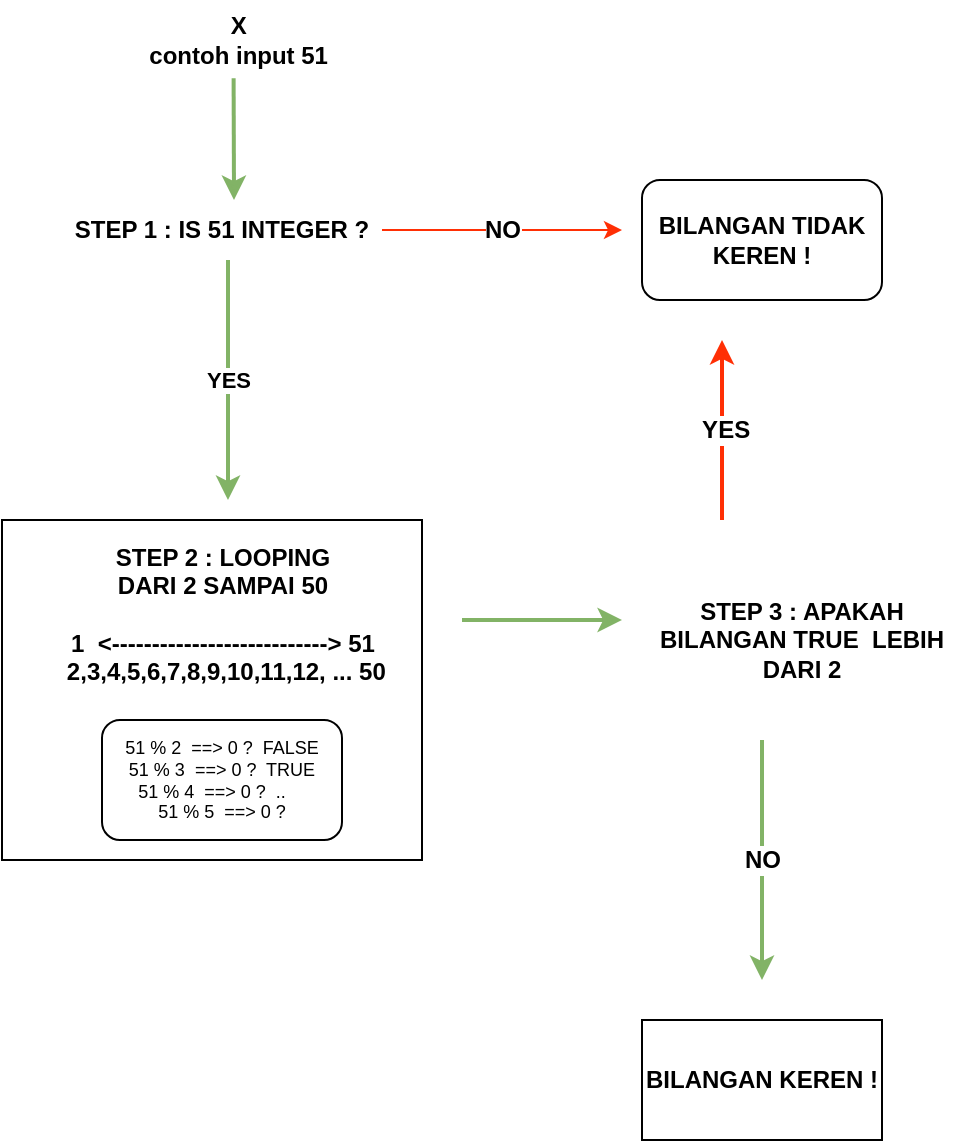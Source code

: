 <mxfile version="20.5.1" type="device"><diagram id="JScJhkMc5F-56CUfEBkU" name="Page-1"><mxGraphModel dx="1051" dy="718" grid="1" gridSize="10" guides="1" tooltips="1" connect="1" arrows="1" fold="1" page="1" pageScale="1" pageWidth="850" pageHeight="1100" math="0" shadow="0"><root><mxCell id="0"/><mxCell id="1" parent="0"/><mxCell id="bwrZvTgsmKlpsYJFeBhs-14" value="" style="rounded=0;whiteSpace=wrap;html=1;fontSize=9;" vertex="1" parent="1"><mxGeometry x="220" y="460" width="210" height="170" as="geometry"/></mxCell><mxCell id="I9_KlS8eSdFGMwoLe3iN-1" value="&lt;b&gt;X&amp;nbsp; &lt;br&gt;contoh input 51&amp;nbsp;&lt;/b&gt;" style="text;html=1;strokeColor=none;fillColor=none;align=center;verticalAlign=middle;whiteSpace=wrap;rounded=0;" parent="1" vertex="1"><mxGeometry x="290" y="200" width="100" height="40" as="geometry"/></mxCell><mxCell id="I9_KlS8eSdFGMwoLe3iN-2" value="" style="endArrow=classic;html=1;rounded=0;exitX=0.458;exitY=0.978;exitDx=0;exitDy=0;exitPerimeter=0;fillColor=#d5e8d4;strokeColor=#82b366;strokeWidth=2;" parent="1" source="I9_KlS8eSdFGMwoLe3iN-1" edge="1"><mxGeometry width="50" height="50" relative="1" as="geometry"><mxPoint x="360" y="320" as="sourcePoint"/><mxPoint x="336" y="300" as="targetPoint"/></mxGeometry></mxCell><mxCell id="I9_KlS8eSdFGMwoLe3iN-3" value="STEP 1 : IS 51 INTEGER ?" style="text;html=1;strokeColor=none;fillColor=none;align=center;verticalAlign=middle;whiteSpace=wrap;rounded=0;fontStyle=1" parent="1" vertex="1"><mxGeometry x="250" y="300" width="160" height="30" as="geometry"/></mxCell><mxCell id="I9_KlS8eSdFGMwoLe3iN-9" value="&lt;br&gt;STEP 2 : LOOPING &lt;br&gt;DARI 2 SAMPAI 50&lt;br&gt;&lt;br&gt;&lt;div&gt;1&amp;nbsp; &amp;lt;---------------------------&amp;gt; 51&lt;/div&gt;&lt;div&gt;&amp;nbsp; 2,3,4,5,6,7,8,9,10,11,12, ... 50&amp;nbsp;&lt;/div&gt;" style="text;html=1;strokeColor=none;fillColor=none;align=center;verticalAlign=middle;whiteSpace=wrap;rounded=0;fontStyle=1" parent="1" vertex="1"><mxGeometry x="222.5" y="440" width="215" height="120" as="geometry"/></mxCell><mxCell id="bwrZvTgsmKlpsYJFeBhs-3" value="YES" style="endArrow=classic;html=1;rounded=0;fillColor=#d5e8d4;strokeColor=#82b366;fontStyle=1;strokeWidth=2;" edge="1" parent="1"><mxGeometry width="50" height="50" relative="1" as="geometry"><mxPoint x="333" y="330" as="sourcePoint"/><mxPoint x="333" y="450" as="targetPoint"/></mxGeometry></mxCell><mxCell id="bwrZvTgsmKlpsYJFeBhs-4" value="NO" style="endArrow=classic;html=1;rounded=0;exitX=1;exitY=0.5;exitDx=0;exitDy=0;strokeColor=#FF2F05;fontStyle=1;fontSize=12;" edge="1" parent="1" source="I9_KlS8eSdFGMwoLe3iN-3"><mxGeometry width="50" height="50" relative="1" as="geometry"><mxPoint x="342.338" y="341.38" as="sourcePoint"/><mxPoint x="530" y="315" as="targetPoint"/></mxGeometry></mxCell><mxCell id="bwrZvTgsmKlpsYJFeBhs-8" value="51 % 2&amp;nbsp; ==&amp;gt; 0 ?&amp;nbsp; FALSE&#10;51 % 3&amp;nbsp; ==&amp;gt; 0 ?&amp;nbsp; TRUE&#10;51 % 4&amp;nbsp; ==&amp;gt; 0 ?&amp;nbsp; ..&amp;nbsp; &amp;nbsp;&amp;nbsp;&#10;51 % 5&amp;nbsp; ==&amp;gt; 0 ?" style="rounded=1;whiteSpace=wrap;html=1;fontSize=9;" vertex="1" parent="1"><mxGeometry x="270" y="560" width="120" height="60" as="geometry"/></mxCell><mxCell id="bwrZvTgsmKlpsYJFeBhs-12" value="STEP 3 : APAKAH BILANGAN TRUE&amp;nbsp; LEBIH DARI 2" style="text;html=1;strokeColor=none;fillColor=none;align=center;verticalAlign=middle;whiteSpace=wrap;rounded=0;fontStyle=1" vertex="1" parent="1"><mxGeometry x="540" y="480" width="160" height="80" as="geometry"/></mxCell><mxCell id="bwrZvTgsmKlpsYJFeBhs-16" value="" style="endArrow=classic;html=1;rounded=0;fontSize=9;fillColor=#d5e8d4;strokeColor=#82b366;strokeWidth=2;" edge="1" parent="1"><mxGeometry width="50" height="50" relative="1" as="geometry"><mxPoint x="450" y="510" as="sourcePoint"/><mxPoint x="530" y="510" as="targetPoint"/></mxGeometry></mxCell><mxCell id="bwrZvTgsmKlpsYJFeBhs-17" value="&amp;nbsp; YES&amp;nbsp;" style="endArrow=classic;html=1;rounded=0;fontSize=12;strokeWidth=2;strokeColor=#FF2F05;fontStyle=1" edge="1" parent="1"><mxGeometry width="50" height="50" relative="1" as="geometry"><mxPoint x="580" y="460" as="sourcePoint"/><mxPoint x="580" y="370" as="targetPoint"/></mxGeometry></mxCell><mxCell id="bwrZvTgsmKlpsYJFeBhs-18" value="&amp;nbsp;NO&amp;nbsp;" style="endArrow=classic;html=1;rounded=0;fontSize=12;fontStyle=1;fillColor=#d5e8d4;strokeColor=#82b366;strokeWidth=2;" edge="1" parent="1"><mxGeometry width="50" height="50" relative="1" as="geometry"><mxPoint x="600" y="570" as="sourcePoint"/><mxPoint x="600" y="690" as="targetPoint"/></mxGeometry></mxCell><mxCell id="bwrZvTgsmKlpsYJFeBhs-20" value="BILANGAN KEREN !" style="rounded=0;whiteSpace=wrap;html=1;fontSize=12;fontStyle=1" vertex="1" parent="1"><mxGeometry x="540" y="710" width="120" height="60" as="geometry"/></mxCell><mxCell id="bwrZvTgsmKlpsYJFeBhs-21" value="BILANGAN TIDAK KEREN !" style="rounded=1;whiteSpace=wrap;html=1;fontSize=12;fontStyle=1" vertex="1" parent="1"><mxGeometry x="540" y="290" width="120" height="60" as="geometry"/></mxCell></root></mxGraphModel></diagram></mxfile>